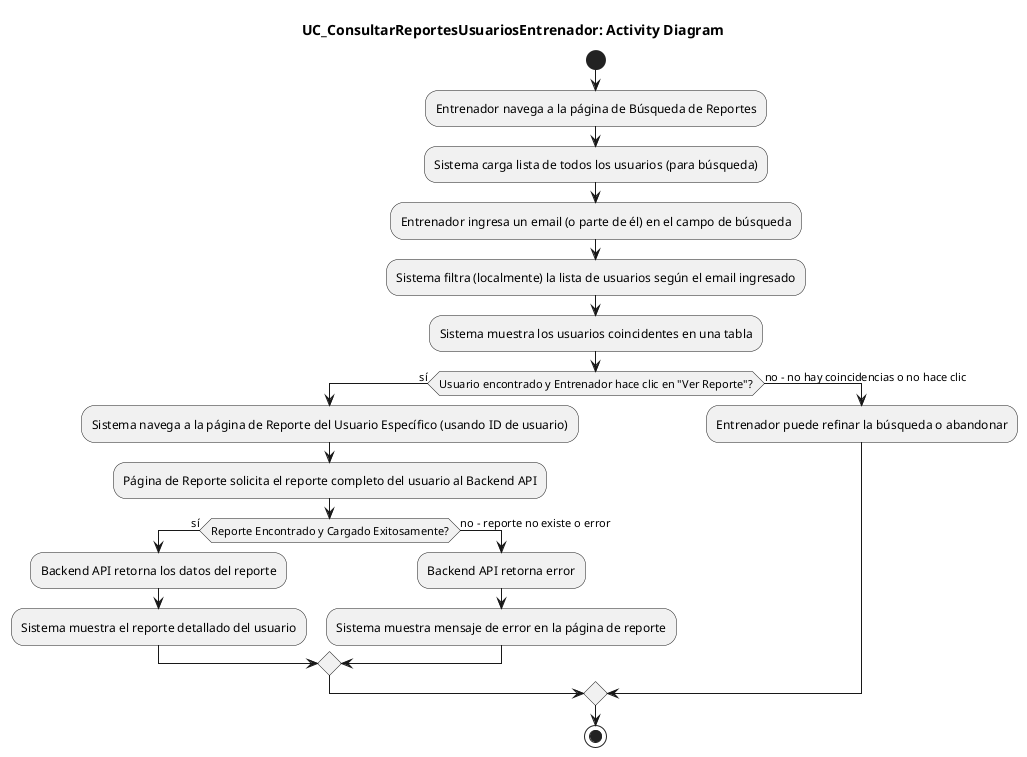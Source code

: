 @startuml
title UC_ConsultarReportesUsuariosEntrenador: Activity Diagram

start
:Entrenador navega a la página de Búsqueda de Reportes;
:Sistema carga lista de todos los usuarios (para búsqueda);
:Entrenador ingresa un email (o parte de él) en el campo de búsqueda;
:Sistema filtra (localmente) la lista de usuarios según el email ingresado;
:Sistema muestra los usuarios coincidentes en una tabla;
if (Usuario encontrado y Entrenador hace clic en "Ver Reporte"?) then (sí)
  :Sistema navega a la página de Reporte del Usuario Específico (usando ID de usuario);
  :Página de Reporte solicita el reporte completo del usuario al Backend API;
  if (Reporte Encontrado y Cargado Exitosamente?) then (sí)
    :Backend API retorna los datos del reporte;
    :Sistema muestra el reporte detallado del usuario;
  else (no - reporte no existe o error)
    :Backend API retorna error;
    :Sistema muestra mensaje de error en la página de reporte;
  endif
else (no - no hay coincidencias o no hace clic)
  :Entrenador puede refinar la búsqueda o abandonar;
endif
stop
@enduml